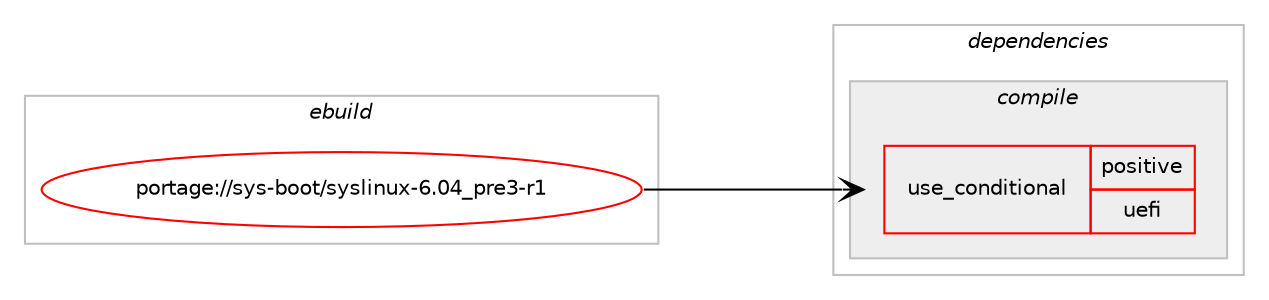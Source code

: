 digraph prolog {

# *************
# Graph options
# *************

newrank=true;
concentrate=true;
compound=true;
graph [rankdir=LR,fontname=Helvetica,fontsize=10,ranksep=1.5];#, ranksep=2.5, nodesep=0.2];
edge  [arrowhead=vee];
node  [fontname=Helvetica,fontsize=10];

# **********
# The ebuild
# **********

subgraph cluster_leftcol {
color=gray;
rank=same;
label=<<i>ebuild</i>>;
id [label="portage://sys-boot/syslinux-6.04_pre3-r1", color=red, width=4, href="../sys-boot/syslinux-6.04_pre3-r1.svg"];
}

# ****************
# The dependencies
# ****************

subgraph cluster_midcol {
color=gray;
label=<<i>dependencies</i>>;
subgraph cluster_compile {
fillcolor="#eeeeee";
style=filled;
label=<<i>compile</i>>;
subgraph cond10558 {
dependency14936 [label=<<TABLE BORDER="0" CELLBORDER="1" CELLSPACING="0" CELLPADDING="4"><TR><TD ROWSPAN="3" CELLPADDING="10">use_conditional</TD></TR><TR><TD>positive</TD></TR><TR><TD>uefi</TD></TR></TABLE>>, shape=none, color=red];
# *** BEGIN UNKNOWN DEPENDENCY TYPE (TODO) ***
# dependency14936 -> package_dependency(portage://sys-boot/syslinux-6.04_pre3-r1,install,no,sys-boot,gnu-efi,none,[,,],[],[use(optenable(abi_x86_32),negative),use(optenable(abi_x86_64),negative)])
# *** END UNKNOWN DEPENDENCY TYPE (TODO) ***

}
id:e -> dependency14936:w [weight=20,style="solid",arrowhead="vee"];
# *** BEGIN UNKNOWN DEPENDENCY TYPE (TODO) ***
# id -> package_dependency(portage://sys-boot/syslinux-6.04_pre3-r1,install,no,dev-perl,Crypt-PasswdMD5,none,[,,],[],[])
# *** END UNKNOWN DEPENDENCY TYPE (TODO) ***

# *** BEGIN UNKNOWN DEPENDENCY TYPE (TODO) ***
# id -> package_dependency(portage://sys-boot/syslinux-6.04_pre3-r1,install,no,dev-perl,Digest-SHA1,none,[,,],[],[])
# *** END UNKNOWN DEPENDENCY TYPE (TODO) ***

# *** BEGIN UNKNOWN DEPENDENCY TYPE (TODO) ***
# id -> package_dependency(portage://sys-boot/syslinux-6.04_pre3-r1,install,no,sys-apps,util-linux,none,[,,],[],[])
# *** END UNKNOWN DEPENDENCY TYPE (TODO) ***

# *** BEGIN UNKNOWN DEPENDENCY TYPE (TODO) ***
# id -> package_dependency(portage://sys-boot/syslinux-6.04_pre3-r1,install,no,sys-fs,mtools,none,[,,],[],[])
# *** END UNKNOWN DEPENDENCY TYPE (TODO) ***

# *** BEGIN UNKNOWN DEPENDENCY TYPE (TODO) ***
# id -> package_dependency(portage://sys-boot/syslinux-6.04_pre3-r1,install,no,virtual,os-headers,none,[,,],[],[])
# *** END UNKNOWN DEPENDENCY TYPE (TODO) ***

}
subgraph cluster_compileandrun {
fillcolor="#eeeeee";
style=filled;
label=<<i>compile and run</i>>;
}
subgraph cluster_run {
fillcolor="#eeeeee";
style=filled;
label=<<i>run</i>>;
# *** BEGIN UNKNOWN DEPENDENCY TYPE (TODO) ***
# id -> package_dependency(portage://sys-boot/syslinux-6.04_pre3-r1,run,no,dev-perl,Crypt-PasswdMD5,none,[,,],[],[])
# *** END UNKNOWN DEPENDENCY TYPE (TODO) ***

# *** BEGIN UNKNOWN DEPENDENCY TYPE (TODO) ***
# id -> package_dependency(portage://sys-boot/syslinux-6.04_pre3-r1,run,no,dev-perl,Digest-SHA1,none,[,,],[],[])
# *** END UNKNOWN DEPENDENCY TYPE (TODO) ***

# *** BEGIN UNKNOWN DEPENDENCY TYPE (TODO) ***
# id -> package_dependency(portage://sys-boot/syslinux-6.04_pre3-r1,run,no,sys-apps,util-linux,none,[,,],[],[])
# *** END UNKNOWN DEPENDENCY TYPE (TODO) ***

# *** BEGIN UNKNOWN DEPENDENCY TYPE (TODO) ***
# id -> package_dependency(portage://sys-boot/syslinux-6.04_pre3-r1,run,no,sys-fs,mtools,none,[,,],[],[])
# *** END UNKNOWN DEPENDENCY TYPE (TODO) ***

}
}

# **************
# The candidates
# **************

subgraph cluster_choices {
rank=same;
color=gray;
label=<<i>candidates</i>>;

}

}
